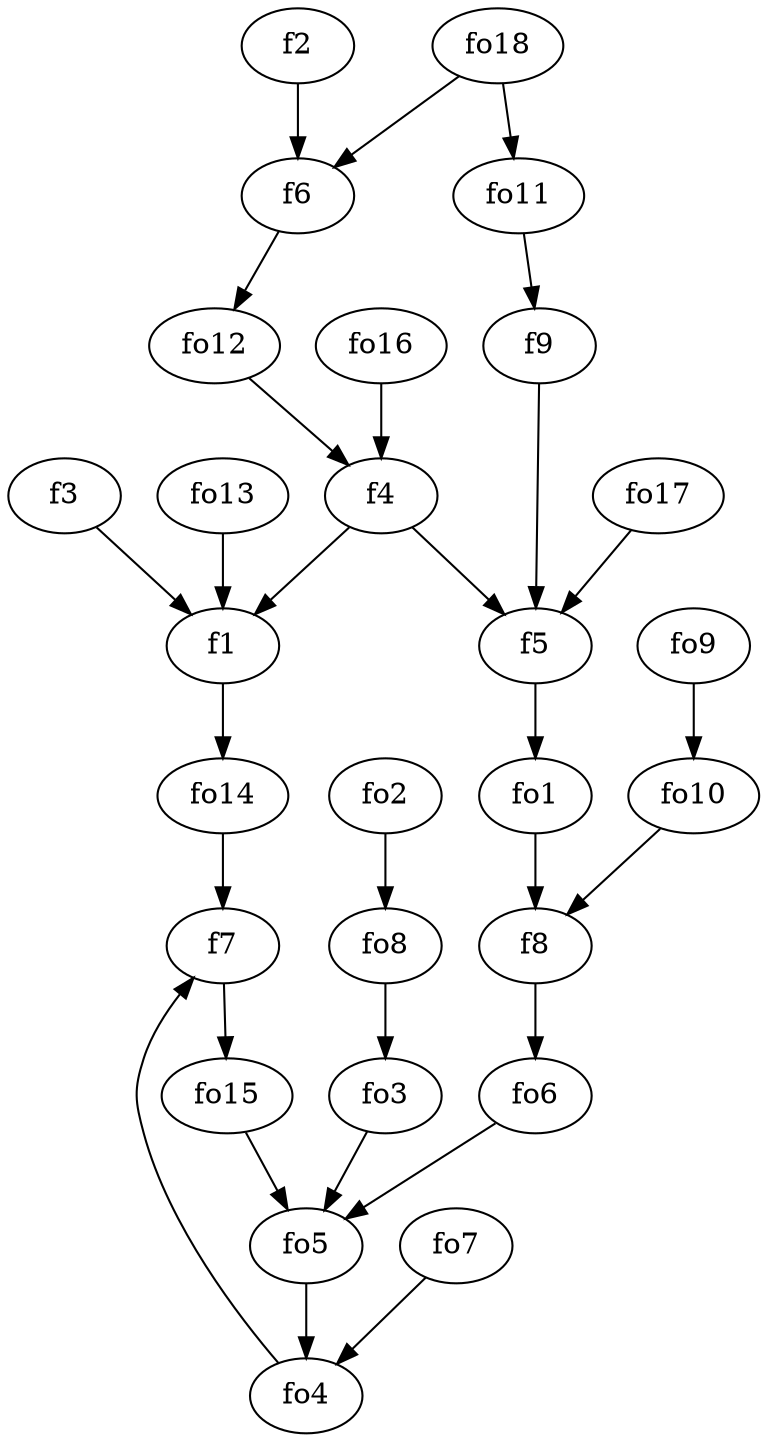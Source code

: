 strict digraph  {
f1;
f2;
f3;
f4;
f5;
f6;
f7;
f8;
f9;
fo1;
fo2;
fo3;
fo4;
fo5;
fo6;
fo7;
fo8;
fo9;
fo10;
fo11;
fo12;
fo13;
fo14;
fo15;
fo16;
fo17;
fo18;
f1 -> fo14  [weight=2];
f2 -> f6  [weight=2];
f3 -> f1  [weight=2];
f4 -> f5  [weight=2];
f4 -> f1  [weight=2];
f5 -> fo1  [weight=2];
f6 -> fo12  [weight=2];
f7 -> fo15  [weight=2];
f8 -> fo6  [weight=2];
f9 -> f5  [weight=2];
fo1 -> f8  [weight=2];
fo2 -> fo8  [weight=2];
fo3 -> fo5  [weight=2];
fo4 -> f7  [weight=2];
fo5 -> fo4  [weight=2];
fo6 -> fo5  [weight=2];
fo7 -> fo4  [weight=2];
fo8 -> fo3  [weight=2];
fo9 -> fo10  [weight=2];
fo10 -> f8  [weight=2];
fo11 -> f9  [weight=2];
fo12 -> f4  [weight=2];
fo13 -> f1  [weight=2];
fo14 -> f7  [weight=2];
fo15 -> fo5  [weight=2];
fo16 -> f4  [weight=2];
fo17 -> f5  [weight=2];
fo18 -> f6  [weight=2];
fo18 -> fo11  [weight=2];
}
